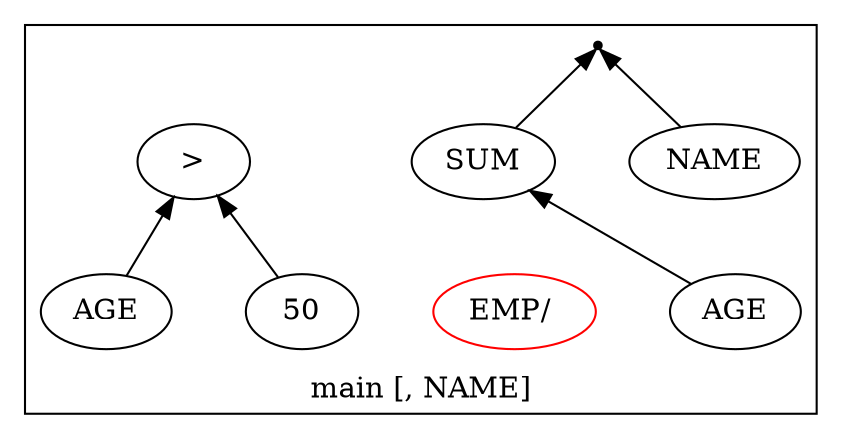 digraph example1 {
    rankdir=BT;
    nodesep=0.5;
    ordering="in";
  subgraph cluster_main {
    label = "main [, NAME]";
    "main_pt"[shape=point, color=black];
    exprnodeNodeId2v1[label="SUM"];
    exprnodeNodeId1v1 -> exprnodeNodeId2v1;
    exprnodeNodeId1v1[label="AGE"];
    exprnodeNodeId2v1 -> "main_pt";
    exprnodeNodeId3v1[label="NAME"];
    exprnodeNodeId3v1 -> "main_pt";
    "QUN_0"[label="EMP/ ", color=red]
    exprnodeNodeId6v1[label=">"];
    exprnodeNodeId4v1 -> exprnodeNodeId6v1;
    exprnodeNodeId4v1[label="AGE"];
    exprnodeNodeId5v1 -> exprnodeNodeId6v1;
    exprnodeNodeId5v1[label="50"];
}
}
